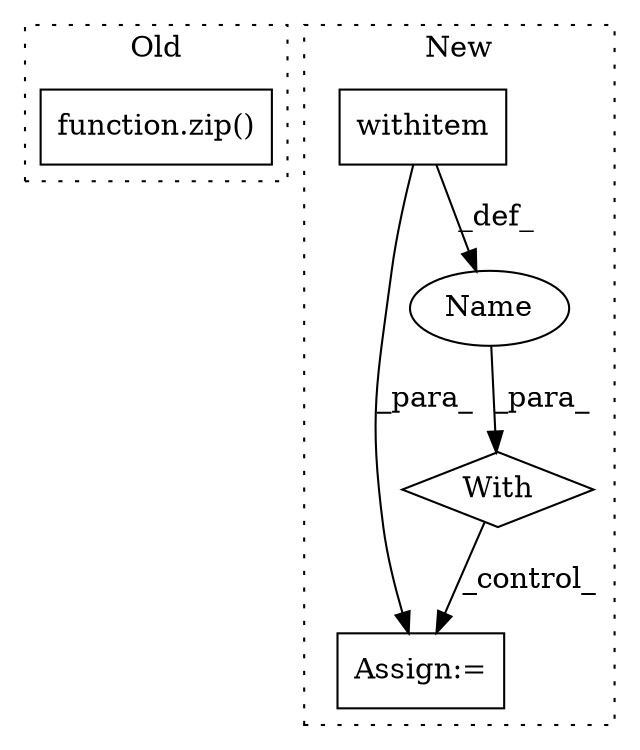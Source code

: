 digraph G {
subgraph cluster0 {
1 [label="function.zip()" a="75" s="2723,2746" l="4,1" shape="box"];
label = "Old";
style="dotted";
}
subgraph cluster1 {
2 [label="withitem" a="49" s="2945" l="26" shape="box"];
3 [label="With" a="39" s="2940,2971" l="5,57" shape="diamond"];
4 [label="Assign:=" a="68" s="3034" l="3" shape="box"];
5 [label="Name" a="87" s="3004" l="10" shape="ellipse"];
label = "New";
style="dotted";
}
2 -> 4 [label="_para_"];
2 -> 5 [label="_def_"];
3 -> 4 [label="_control_"];
5 -> 3 [label="_para_"];
}